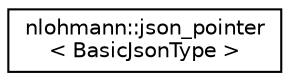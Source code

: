 digraph "Graphical Class Hierarchy"
{
  edge [fontname="Helvetica",fontsize="10",labelfontname="Helvetica",labelfontsize="10"];
  node [fontname="Helvetica",fontsize="10",shape=record];
  rankdir="LR";
  Node0 [label="nlohmann::json_pointer\l\< BasicJsonType \>",height=0.2,width=0.4,color="black", fillcolor="white", style="filled",URL="$classnlohmann_1_1json__pointer.html",tooltip="JSON Pointer. "];
}
